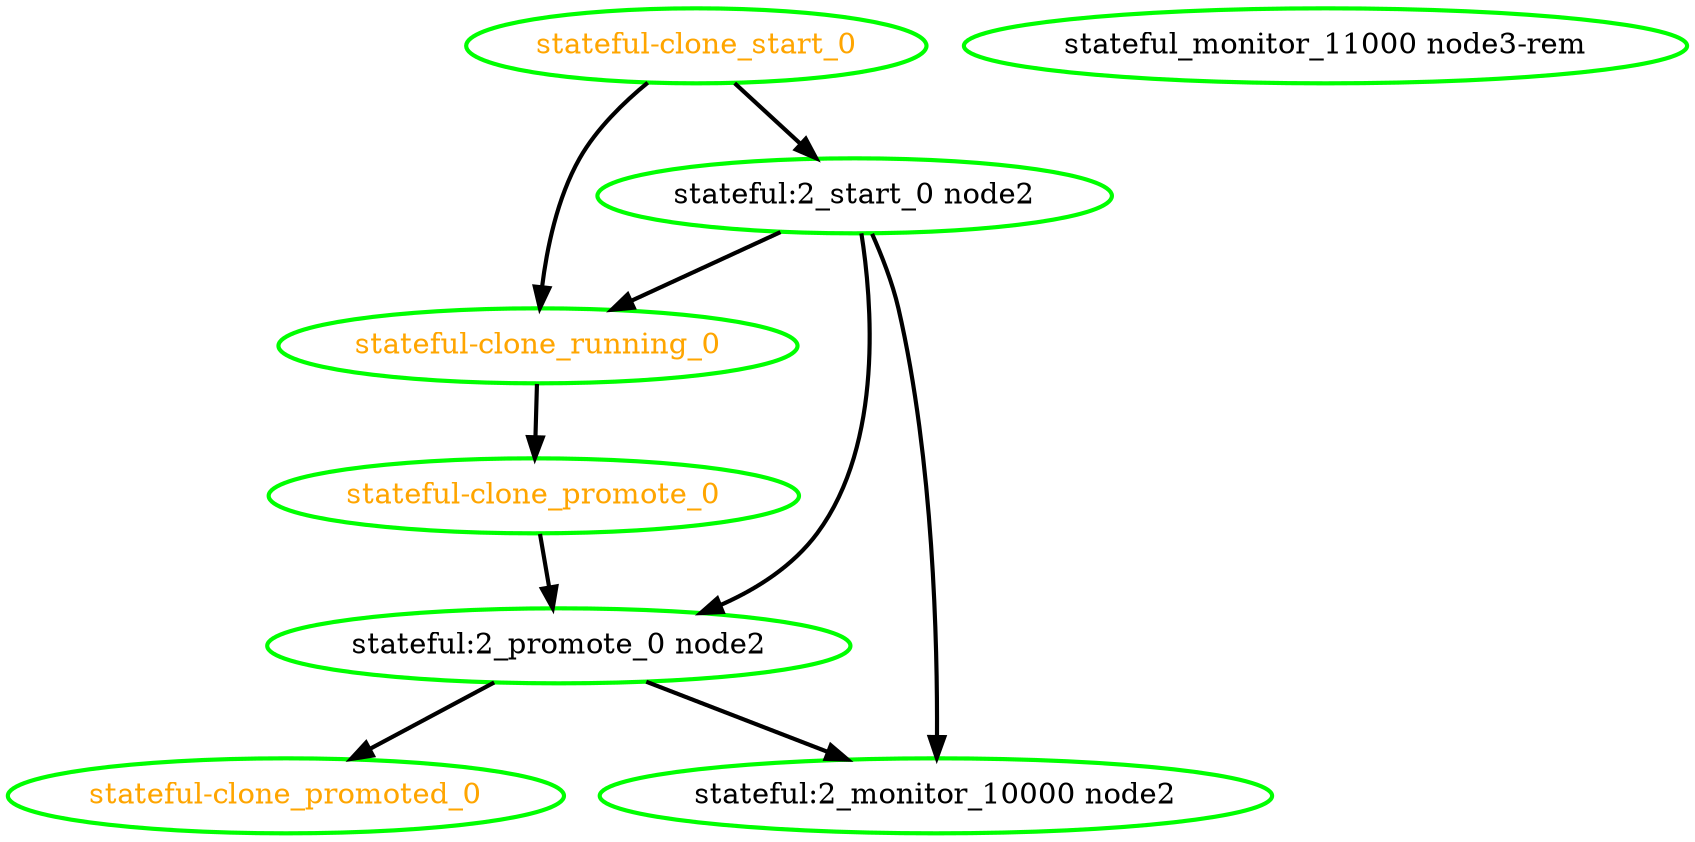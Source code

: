  digraph "g" {
"stateful-clone_promote_0" -> "stateful:2_promote_0 node2" [ style = bold]
"stateful-clone_promote_0" [ style=bold color="green" fontcolor="orange"]
"stateful-clone_promoted_0" [ style=bold color="green" fontcolor="orange"]
"stateful-clone_running_0" -> "stateful-clone_promote_0" [ style = bold]
"stateful-clone_running_0" [ style=bold color="green" fontcolor="orange"]
"stateful-clone_start_0" -> "stateful-clone_running_0" [ style = bold]
"stateful-clone_start_0" -> "stateful:2_start_0 node2" [ style = bold]
"stateful-clone_start_0" [ style=bold color="green" fontcolor="orange"]
"stateful:2_monitor_10000 node2" [ style=bold color="green" fontcolor="black"]
"stateful:2_promote_0 node2" -> "stateful-clone_promoted_0" [ style = bold]
"stateful:2_promote_0 node2" -> "stateful:2_monitor_10000 node2" [ style = bold]
"stateful:2_promote_0 node2" [ style=bold color="green" fontcolor="black"]
"stateful:2_start_0 node2" -> "stateful-clone_running_0" [ style = bold]
"stateful:2_start_0 node2" -> "stateful:2_monitor_10000 node2" [ style = bold]
"stateful:2_start_0 node2" -> "stateful:2_promote_0 node2" [ style = bold]
"stateful:2_start_0 node2" [ style=bold color="green" fontcolor="black"]
"stateful_monitor_11000 node3-rem" [ style=bold color="green" fontcolor="black"]
}
